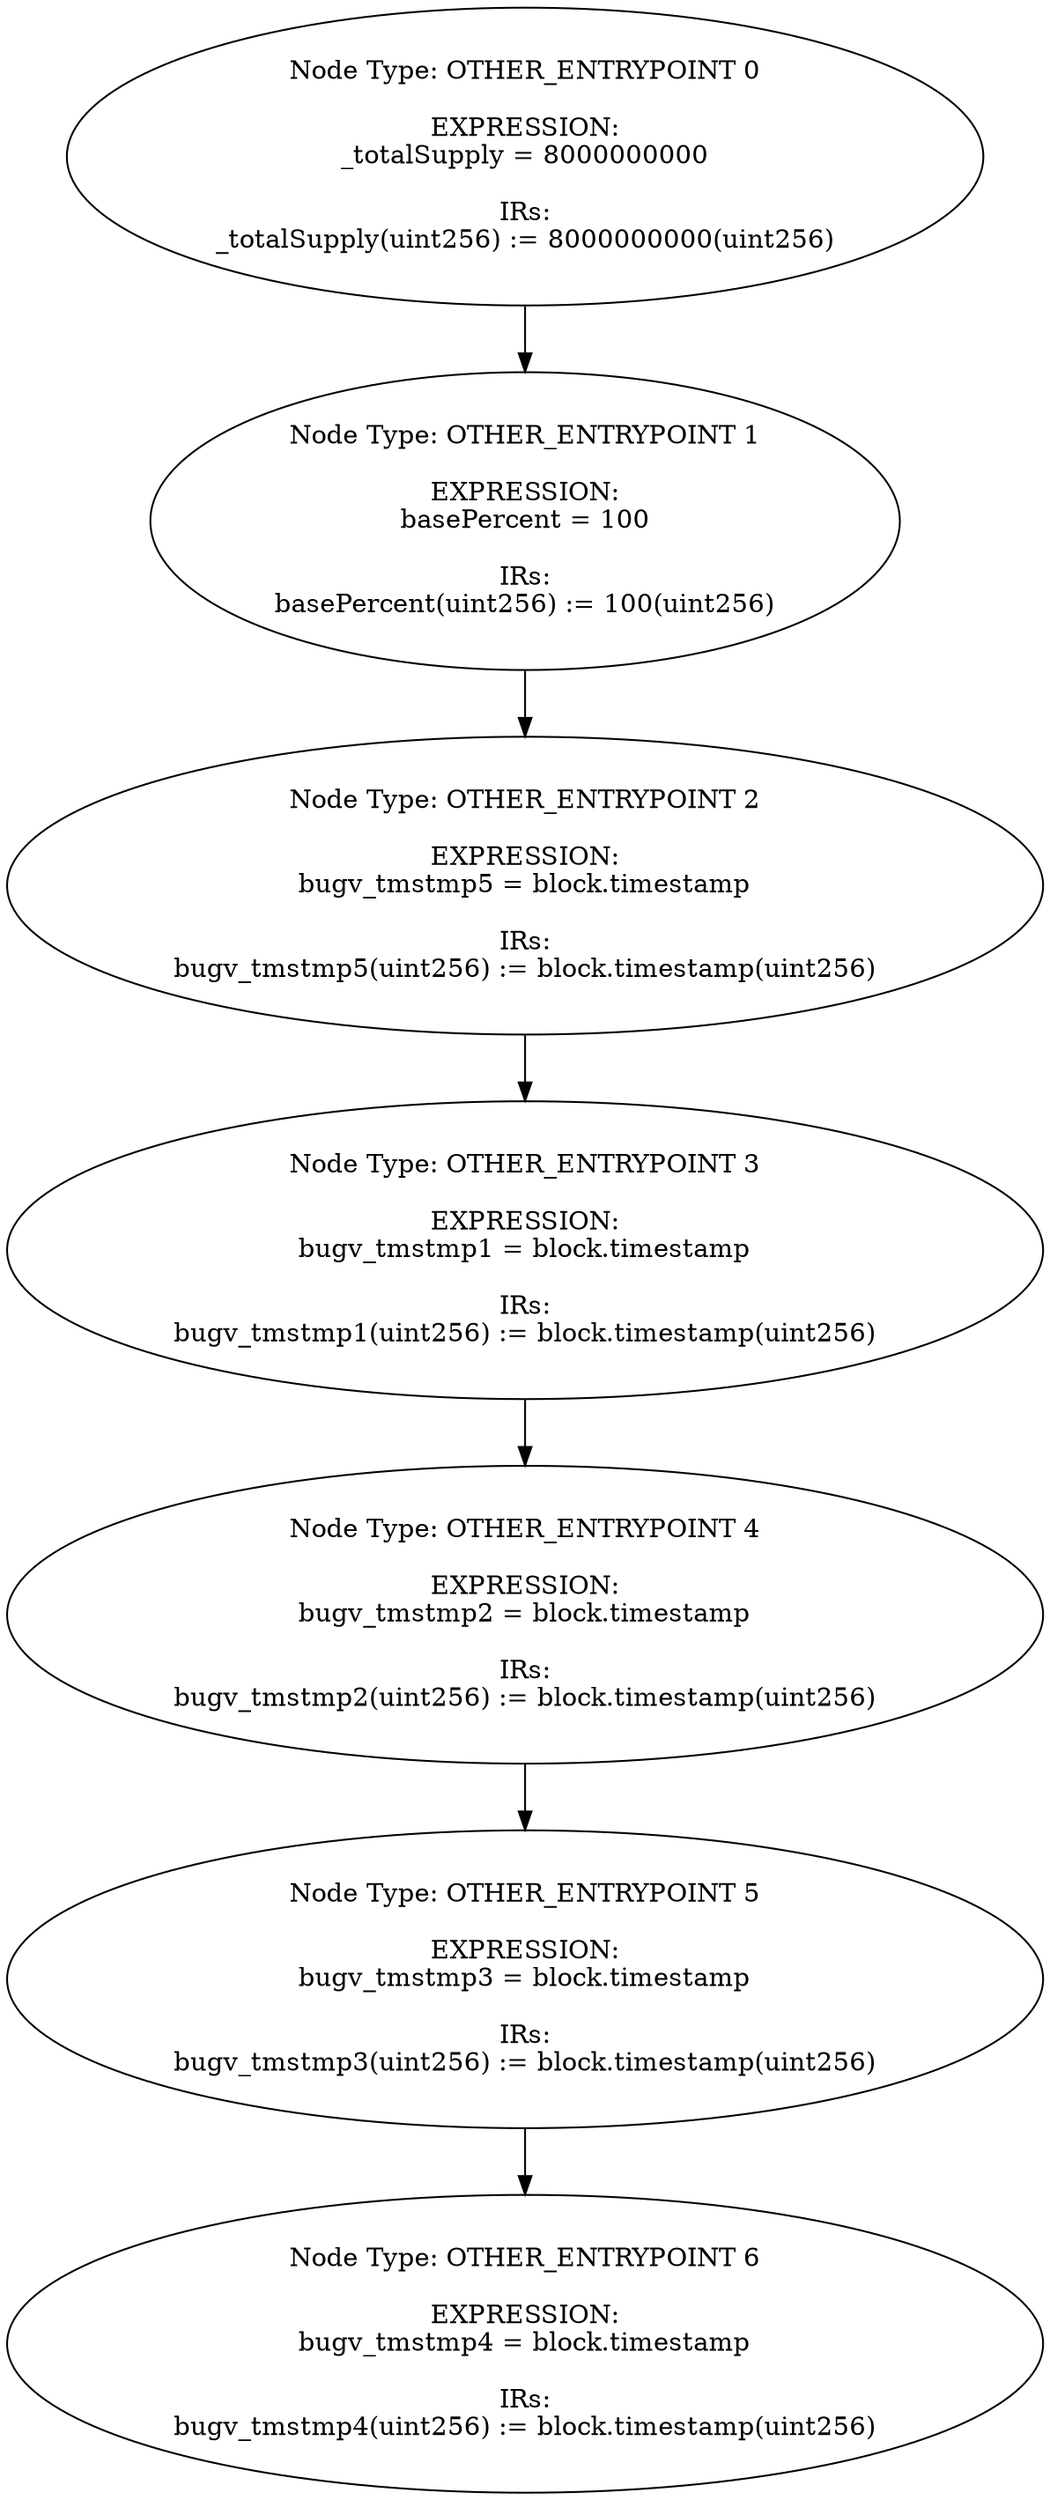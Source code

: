 digraph{
0[label="Node Type: OTHER_ENTRYPOINT 0

EXPRESSION:
_totalSupply = 8000000000

IRs:
_totalSupply(uint256) := 8000000000(uint256)"];
0->1;
1[label="Node Type: OTHER_ENTRYPOINT 1

EXPRESSION:
basePercent = 100

IRs:
basePercent(uint256) := 100(uint256)"];
1->2;
2[label="Node Type: OTHER_ENTRYPOINT 2

EXPRESSION:
bugv_tmstmp5 = block.timestamp

IRs:
bugv_tmstmp5(uint256) := block.timestamp(uint256)"];
2->3;
3[label="Node Type: OTHER_ENTRYPOINT 3

EXPRESSION:
bugv_tmstmp1 = block.timestamp

IRs:
bugv_tmstmp1(uint256) := block.timestamp(uint256)"];
3->4;
4[label="Node Type: OTHER_ENTRYPOINT 4

EXPRESSION:
bugv_tmstmp2 = block.timestamp

IRs:
bugv_tmstmp2(uint256) := block.timestamp(uint256)"];
4->5;
5[label="Node Type: OTHER_ENTRYPOINT 5

EXPRESSION:
bugv_tmstmp3 = block.timestamp

IRs:
bugv_tmstmp3(uint256) := block.timestamp(uint256)"];
5->6;
6[label="Node Type: OTHER_ENTRYPOINT 6

EXPRESSION:
bugv_tmstmp4 = block.timestamp

IRs:
bugv_tmstmp4(uint256) := block.timestamp(uint256)"];
}
